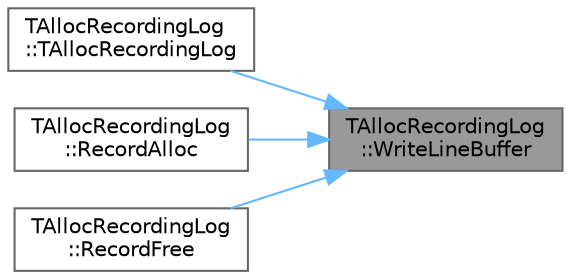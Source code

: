 digraph "TAllocRecordingLog::WriteLineBuffer"
{
 // INTERACTIVE_SVG=YES
 // LATEX_PDF_SIZE
  bgcolor="transparent";
  edge [fontname=Helvetica,fontsize=10,labelfontname=Helvetica,labelfontsize=10];
  node [fontname=Helvetica,fontsize=10,shape=box,height=0.2,width=0.4];
  rankdir="RL";
  Node1 [id="Node000001",label="TAllocRecordingLog\l::WriteLineBuffer",height=0.2,width=0.4,color="gray40", fillcolor="grey60", style="filled", fontcolor="black",tooltip=" "];
  Node1 -> Node2 [id="edge1_Node000001_Node000002",dir="back",color="steelblue1",style="solid",tooltip=" "];
  Node2 [id="Node000002",label="TAllocRecordingLog\l::TAllocRecordingLog",height=0.2,width=0.4,color="grey40", fillcolor="white", style="filled",URL="$da/d75/classTAllocRecordingLog.html#ac3f866d455551b84203712b93a8ece71",tooltip=" "];
  Node1 -> Node3 [id="edge2_Node000001_Node000003",dir="back",color="steelblue1",style="solid",tooltip=" "];
  Node3 [id="Node000003",label="TAllocRecordingLog\l::RecordAlloc",height=0.2,width=0.4,color="grey40", fillcolor="white", style="filled",URL="$da/d75/classTAllocRecordingLog.html#a95966b63b1131cd91cbc10712a1a3e29",tooltip=" "];
  Node1 -> Node4 [id="edge3_Node000001_Node000004",dir="back",color="steelblue1",style="solid",tooltip=" "];
  Node4 [id="Node000004",label="TAllocRecordingLog\l::RecordFree",height=0.2,width=0.4,color="grey40", fillcolor="white", style="filled",URL="$da/d75/classTAllocRecordingLog.html#a7874294996bacbf7265187c72421bd41",tooltip=" "];
}
